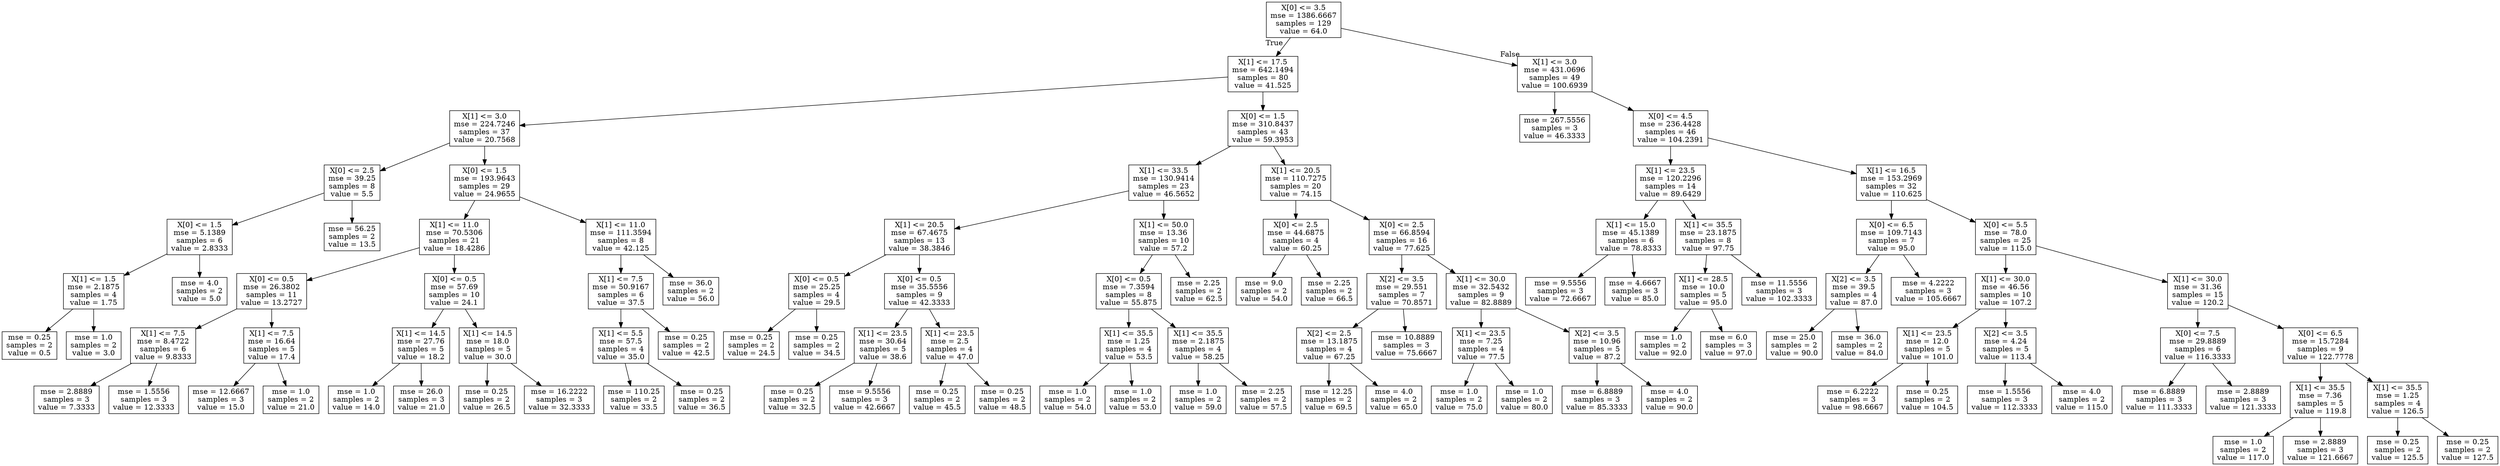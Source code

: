 digraph Tree {
node [shape=box] ;
0 [label="X[0] <= 3.5\nmse = 1386.6667\nsamples = 129\nvalue = 64.0"] ;
1 [label="X[1] <= 17.5\nmse = 642.1494\nsamples = 80\nvalue = 41.525"] ;
0 -> 1 [labeldistance=2.5, labelangle=45, headlabel="True"] ;
2 [label="X[1] <= 3.0\nmse = 224.7246\nsamples = 37\nvalue = 20.7568"] ;
1 -> 2 ;
3 [label="X[0] <= 2.5\nmse = 39.25\nsamples = 8\nvalue = 5.5"] ;
2 -> 3 ;
4 [label="X[0] <= 1.5\nmse = 5.1389\nsamples = 6\nvalue = 2.8333"] ;
3 -> 4 ;
5 [label="X[1] <= 1.5\nmse = 2.1875\nsamples = 4\nvalue = 1.75"] ;
4 -> 5 ;
6 [label="mse = 0.25\nsamples = 2\nvalue = 0.5"] ;
5 -> 6 ;
7 [label="mse = 1.0\nsamples = 2\nvalue = 3.0"] ;
5 -> 7 ;
8 [label="mse = 4.0\nsamples = 2\nvalue = 5.0"] ;
4 -> 8 ;
9 [label="mse = 56.25\nsamples = 2\nvalue = 13.5"] ;
3 -> 9 ;
10 [label="X[0] <= 1.5\nmse = 193.9643\nsamples = 29\nvalue = 24.9655"] ;
2 -> 10 ;
11 [label="X[1] <= 11.0\nmse = 70.5306\nsamples = 21\nvalue = 18.4286"] ;
10 -> 11 ;
12 [label="X[0] <= 0.5\nmse = 26.3802\nsamples = 11\nvalue = 13.2727"] ;
11 -> 12 ;
13 [label="X[1] <= 7.5\nmse = 8.4722\nsamples = 6\nvalue = 9.8333"] ;
12 -> 13 ;
14 [label="mse = 2.8889\nsamples = 3\nvalue = 7.3333"] ;
13 -> 14 ;
15 [label="mse = 1.5556\nsamples = 3\nvalue = 12.3333"] ;
13 -> 15 ;
16 [label="X[1] <= 7.5\nmse = 16.64\nsamples = 5\nvalue = 17.4"] ;
12 -> 16 ;
17 [label="mse = 12.6667\nsamples = 3\nvalue = 15.0"] ;
16 -> 17 ;
18 [label="mse = 1.0\nsamples = 2\nvalue = 21.0"] ;
16 -> 18 ;
19 [label="X[0] <= 0.5\nmse = 57.69\nsamples = 10\nvalue = 24.1"] ;
11 -> 19 ;
20 [label="X[1] <= 14.5\nmse = 27.76\nsamples = 5\nvalue = 18.2"] ;
19 -> 20 ;
21 [label="mse = 1.0\nsamples = 2\nvalue = 14.0"] ;
20 -> 21 ;
22 [label="mse = 26.0\nsamples = 3\nvalue = 21.0"] ;
20 -> 22 ;
23 [label="X[1] <= 14.5\nmse = 18.0\nsamples = 5\nvalue = 30.0"] ;
19 -> 23 ;
24 [label="mse = 0.25\nsamples = 2\nvalue = 26.5"] ;
23 -> 24 ;
25 [label="mse = 16.2222\nsamples = 3\nvalue = 32.3333"] ;
23 -> 25 ;
26 [label="X[1] <= 11.0\nmse = 111.3594\nsamples = 8\nvalue = 42.125"] ;
10 -> 26 ;
27 [label="X[1] <= 7.5\nmse = 50.9167\nsamples = 6\nvalue = 37.5"] ;
26 -> 27 ;
28 [label="X[1] <= 5.5\nmse = 57.5\nsamples = 4\nvalue = 35.0"] ;
27 -> 28 ;
29 [label="mse = 110.25\nsamples = 2\nvalue = 33.5"] ;
28 -> 29 ;
30 [label="mse = 0.25\nsamples = 2\nvalue = 36.5"] ;
28 -> 30 ;
31 [label="mse = 0.25\nsamples = 2\nvalue = 42.5"] ;
27 -> 31 ;
32 [label="mse = 36.0\nsamples = 2\nvalue = 56.0"] ;
26 -> 32 ;
33 [label="X[0] <= 1.5\nmse = 310.8437\nsamples = 43\nvalue = 59.3953"] ;
1 -> 33 ;
34 [label="X[1] <= 33.5\nmse = 130.9414\nsamples = 23\nvalue = 46.5652"] ;
33 -> 34 ;
35 [label="X[1] <= 20.5\nmse = 67.4675\nsamples = 13\nvalue = 38.3846"] ;
34 -> 35 ;
36 [label="X[0] <= 0.5\nmse = 25.25\nsamples = 4\nvalue = 29.5"] ;
35 -> 36 ;
37 [label="mse = 0.25\nsamples = 2\nvalue = 24.5"] ;
36 -> 37 ;
38 [label="mse = 0.25\nsamples = 2\nvalue = 34.5"] ;
36 -> 38 ;
39 [label="X[0] <= 0.5\nmse = 35.5556\nsamples = 9\nvalue = 42.3333"] ;
35 -> 39 ;
40 [label="X[1] <= 23.5\nmse = 30.64\nsamples = 5\nvalue = 38.6"] ;
39 -> 40 ;
41 [label="mse = 0.25\nsamples = 2\nvalue = 32.5"] ;
40 -> 41 ;
42 [label="mse = 9.5556\nsamples = 3\nvalue = 42.6667"] ;
40 -> 42 ;
43 [label="X[1] <= 23.5\nmse = 2.5\nsamples = 4\nvalue = 47.0"] ;
39 -> 43 ;
44 [label="mse = 0.25\nsamples = 2\nvalue = 45.5"] ;
43 -> 44 ;
45 [label="mse = 0.25\nsamples = 2\nvalue = 48.5"] ;
43 -> 45 ;
46 [label="X[1] <= 50.0\nmse = 13.36\nsamples = 10\nvalue = 57.2"] ;
34 -> 46 ;
47 [label="X[0] <= 0.5\nmse = 7.3594\nsamples = 8\nvalue = 55.875"] ;
46 -> 47 ;
48 [label="X[1] <= 35.5\nmse = 1.25\nsamples = 4\nvalue = 53.5"] ;
47 -> 48 ;
49 [label="mse = 1.0\nsamples = 2\nvalue = 54.0"] ;
48 -> 49 ;
50 [label="mse = 1.0\nsamples = 2\nvalue = 53.0"] ;
48 -> 50 ;
51 [label="X[1] <= 35.5\nmse = 2.1875\nsamples = 4\nvalue = 58.25"] ;
47 -> 51 ;
52 [label="mse = 1.0\nsamples = 2\nvalue = 59.0"] ;
51 -> 52 ;
53 [label="mse = 2.25\nsamples = 2\nvalue = 57.5"] ;
51 -> 53 ;
54 [label="mse = 2.25\nsamples = 2\nvalue = 62.5"] ;
46 -> 54 ;
55 [label="X[1] <= 20.5\nmse = 110.7275\nsamples = 20\nvalue = 74.15"] ;
33 -> 55 ;
56 [label="X[0] <= 2.5\nmse = 44.6875\nsamples = 4\nvalue = 60.25"] ;
55 -> 56 ;
57 [label="mse = 9.0\nsamples = 2\nvalue = 54.0"] ;
56 -> 57 ;
58 [label="mse = 2.25\nsamples = 2\nvalue = 66.5"] ;
56 -> 58 ;
59 [label="X[0] <= 2.5\nmse = 66.8594\nsamples = 16\nvalue = 77.625"] ;
55 -> 59 ;
60 [label="X[2] <= 3.5\nmse = 29.551\nsamples = 7\nvalue = 70.8571"] ;
59 -> 60 ;
61 [label="X[2] <= 2.5\nmse = 13.1875\nsamples = 4\nvalue = 67.25"] ;
60 -> 61 ;
62 [label="mse = 12.25\nsamples = 2\nvalue = 69.5"] ;
61 -> 62 ;
63 [label="mse = 4.0\nsamples = 2\nvalue = 65.0"] ;
61 -> 63 ;
64 [label="mse = 10.8889\nsamples = 3\nvalue = 75.6667"] ;
60 -> 64 ;
65 [label="X[1] <= 30.0\nmse = 32.5432\nsamples = 9\nvalue = 82.8889"] ;
59 -> 65 ;
66 [label="X[1] <= 23.5\nmse = 7.25\nsamples = 4\nvalue = 77.5"] ;
65 -> 66 ;
67 [label="mse = 1.0\nsamples = 2\nvalue = 75.0"] ;
66 -> 67 ;
68 [label="mse = 1.0\nsamples = 2\nvalue = 80.0"] ;
66 -> 68 ;
69 [label="X[2] <= 3.5\nmse = 10.96\nsamples = 5\nvalue = 87.2"] ;
65 -> 69 ;
70 [label="mse = 6.8889\nsamples = 3\nvalue = 85.3333"] ;
69 -> 70 ;
71 [label="mse = 4.0\nsamples = 2\nvalue = 90.0"] ;
69 -> 71 ;
72 [label="X[1] <= 3.0\nmse = 431.0696\nsamples = 49\nvalue = 100.6939"] ;
0 -> 72 [labeldistance=2.5, labelangle=-45, headlabel="False"] ;
73 [label="mse = 267.5556\nsamples = 3\nvalue = 46.3333"] ;
72 -> 73 ;
74 [label="X[0] <= 4.5\nmse = 236.4428\nsamples = 46\nvalue = 104.2391"] ;
72 -> 74 ;
75 [label="X[1] <= 23.5\nmse = 120.2296\nsamples = 14\nvalue = 89.6429"] ;
74 -> 75 ;
76 [label="X[1] <= 15.0\nmse = 45.1389\nsamples = 6\nvalue = 78.8333"] ;
75 -> 76 ;
77 [label="mse = 9.5556\nsamples = 3\nvalue = 72.6667"] ;
76 -> 77 ;
78 [label="mse = 4.6667\nsamples = 3\nvalue = 85.0"] ;
76 -> 78 ;
79 [label="X[1] <= 35.5\nmse = 23.1875\nsamples = 8\nvalue = 97.75"] ;
75 -> 79 ;
80 [label="X[1] <= 28.5\nmse = 10.0\nsamples = 5\nvalue = 95.0"] ;
79 -> 80 ;
81 [label="mse = 1.0\nsamples = 2\nvalue = 92.0"] ;
80 -> 81 ;
82 [label="mse = 6.0\nsamples = 3\nvalue = 97.0"] ;
80 -> 82 ;
83 [label="mse = 11.5556\nsamples = 3\nvalue = 102.3333"] ;
79 -> 83 ;
84 [label="X[1] <= 16.5\nmse = 153.2969\nsamples = 32\nvalue = 110.625"] ;
74 -> 84 ;
85 [label="X[0] <= 6.5\nmse = 109.7143\nsamples = 7\nvalue = 95.0"] ;
84 -> 85 ;
86 [label="X[2] <= 3.5\nmse = 39.5\nsamples = 4\nvalue = 87.0"] ;
85 -> 86 ;
87 [label="mse = 25.0\nsamples = 2\nvalue = 90.0"] ;
86 -> 87 ;
88 [label="mse = 36.0\nsamples = 2\nvalue = 84.0"] ;
86 -> 88 ;
89 [label="mse = 4.2222\nsamples = 3\nvalue = 105.6667"] ;
85 -> 89 ;
90 [label="X[0] <= 5.5\nmse = 78.0\nsamples = 25\nvalue = 115.0"] ;
84 -> 90 ;
91 [label="X[1] <= 30.0\nmse = 46.56\nsamples = 10\nvalue = 107.2"] ;
90 -> 91 ;
92 [label="X[1] <= 23.5\nmse = 12.0\nsamples = 5\nvalue = 101.0"] ;
91 -> 92 ;
93 [label="mse = 6.2222\nsamples = 3\nvalue = 98.6667"] ;
92 -> 93 ;
94 [label="mse = 0.25\nsamples = 2\nvalue = 104.5"] ;
92 -> 94 ;
95 [label="X[2] <= 3.5\nmse = 4.24\nsamples = 5\nvalue = 113.4"] ;
91 -> 95 ;
96 [label="mse = 1.5556\nsamples = 3\nvalue = 112.3333"] ;
95 -> 96 ;
97 [label="mse = 4.0\nsamples = 2\nvalue = 115.0"] ;
95 -> 97 ;
98 [label="X[1] <= 30.0\nmse = 31.36\nsamples = 15\nvalue = 120.2"] ;
90 -> 98 ;
99 [label="X[0] <= 7.5\nmse = 29.8889\nsamples = 6\nvalue = 116.3333"] ;
98 -> 99 ;
100 [label="mse = 6.8889\nsamples = 3\nvalue = 111.3333"] ;
99 -> 100 ;
101 [label="mse = 2.8889\nsamples = 3\nvalue = 121.3333"] ;
99 -> 101 ;
102 [label="X[0] <= 6.5\nmse = 15.7284\nsamples = 9\nvalue = 122.7778"] ;
98 -> 102 ;
103 [label="X[1] <= 35.5\nmse = 7.36\nsamples = 5\nvalue = 119.8"] ;
102 -> 103 ;
104 [label="mse = 1.0\nsamples = 2\nvalue = 117.0"] ;
103 -> 104 ;
105 [label="mse = 2.8889\nsamples = 3\nvalue = 121.6667"] ;
103 -> 105 ;
106 [label="X[1] <= 35.5\nmse = 1.25\nsamples = 4\nvalue = 126.5"] ;
102 -> 106 ;
107 [label="mse = 0.25\nsamples = 2\nvalue = 125.5"] ;
106 -> 107 ;
108 [label="mse = 0.25\nsamples = 2\nvalue = 127.5"] ;
106 -> 108 ;
}